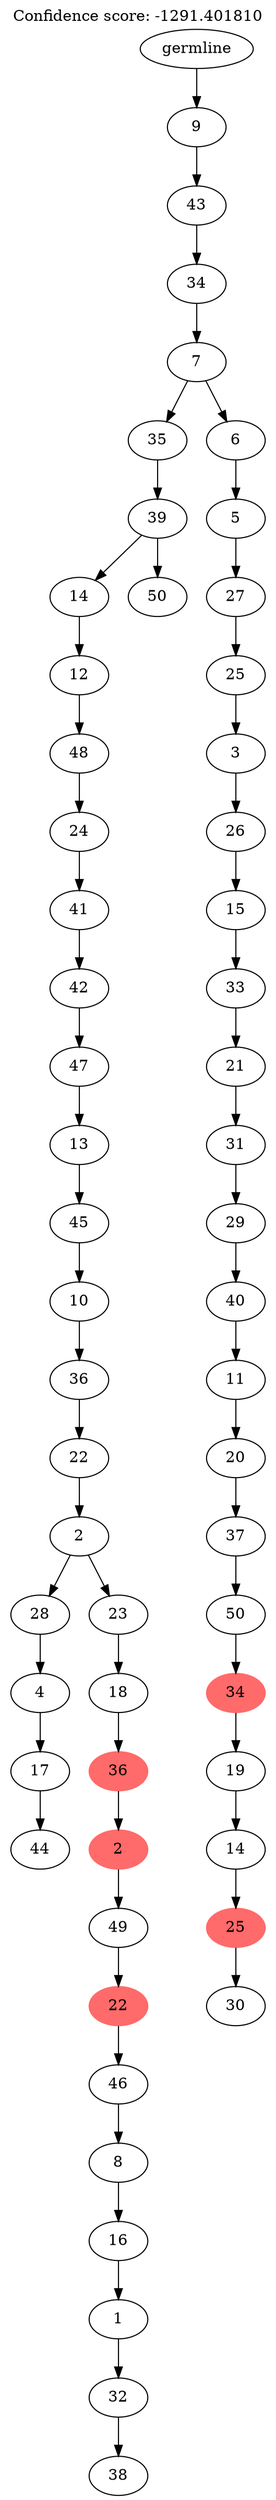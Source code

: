 digraph g {
	"55" -> "56";
	"56" [label="44"];
	"54" -> "55";
	"55" [label="17"];
	"53" -> "54";
	"54" [label="4"];
	"51" -> "52";
	"52" [label="38"];
	"50" -> "51";
	"51" [label="32"];
	"49" -> "50";
	"50" [label="1"];
	"48" -> "49";
	"49" [label="16"];
	"47" -> "48";
	"48" [label="8"];
	"46" -> "47";
	"47" [label="46"];
	"45" -> "46";
	"46" [color=indianred1, style=filled, label="22"];
	"44" -> "45";
	"45" [label="49"];
	"43" -> "44";
	"44" [color=indianred1, style=filled, label="2"];
	"42" -> "43";
	"43" [color=indianred1, style=filled, label="36"];
	"41" -> "42";
	"42" [label="18"];
	"40" -> "41";
	"41" [label="23"];
	"40" -> "53";
	"53" [label="28"];
	"39" -> "40";
	"40" [label="2"];
	"38" -> "39";
	"39" [label="22"];
	"37" -> "38";
	"38" [label="36"];
	"36" -> "37";
	"37" [label="10"];
	"35" -> "36";
	"36" [label="45"];
	"34" -> "35";
	"35" [label="13"];
	"33" -> "34";
	"34" [label="47"];
	"32" -> "33";
	"33" [label="42"];
	"31" -> "32";
	"32" [label="41"];
	"30" -> "31";
	"31" [label="24"];
	"29" -> "30";
	"30" [label="48"];
	"28" -> "29";
	"29" [label="12"];
	"27" -> "28";
	"28" [label="14"];
	"27" -> "57";
	"57" [label="50"];
	"26" -> "27";
	"27" [label="39"];
	"24" -> "25";
	"25" [label="30"];
	"23" -> "24";
	"24" [color=indianred1, style=filled, label="25"];
	"22" -> "23";
	"23" [label="14"];
	"21" -> "22";
	"22" [label="19"];
	"20" -> "21";
	"21" [color=indianred1, style=filled, label="34"];
	"19" -> "20";
	"20" [label="50"];
	"18" -> "19";
	"19" [label="37"];
	"17" -> "18";
	"18" [label="20"];
	"16" -> "17";
	"17" [label="11"];
	"15" -> "16";
	"16" [label="40"];
	"14" -> "15";
	"15" [label="29"];
	"13" -> "14";
	"14" [label="31"];
	"12" -> "13";
	"13" [label="21"];
	"11" -> "12";
	"12" [label="33"];
	"10" -> "11";
	"11" [label="15"];
	"9" -> "10";
	"10" [label="26"];
	"8" -> "9";
	"9" [label="3"];
	"7" -> "8";
	"8" [label="25"];
	"6" -> "7";
	"7" [label="27"];
	"5" -> "6";
	"6" [label="5"];
	"4" -> "5";
	"5" [label="6"];
	"4" -> "26";
	"26" [label="35"];
	"3" -> "4";
	"4" [label="7"];
	"2" -> "3";
	"3" [label="34"];
	"1" -> "2";
	"2" [label="43"];
	"0" -> "1";
	"1" [label="9"];
	"0" [label="germline"];
	labelloc="t";
	label="Confidence score: -1291.401810";
}
